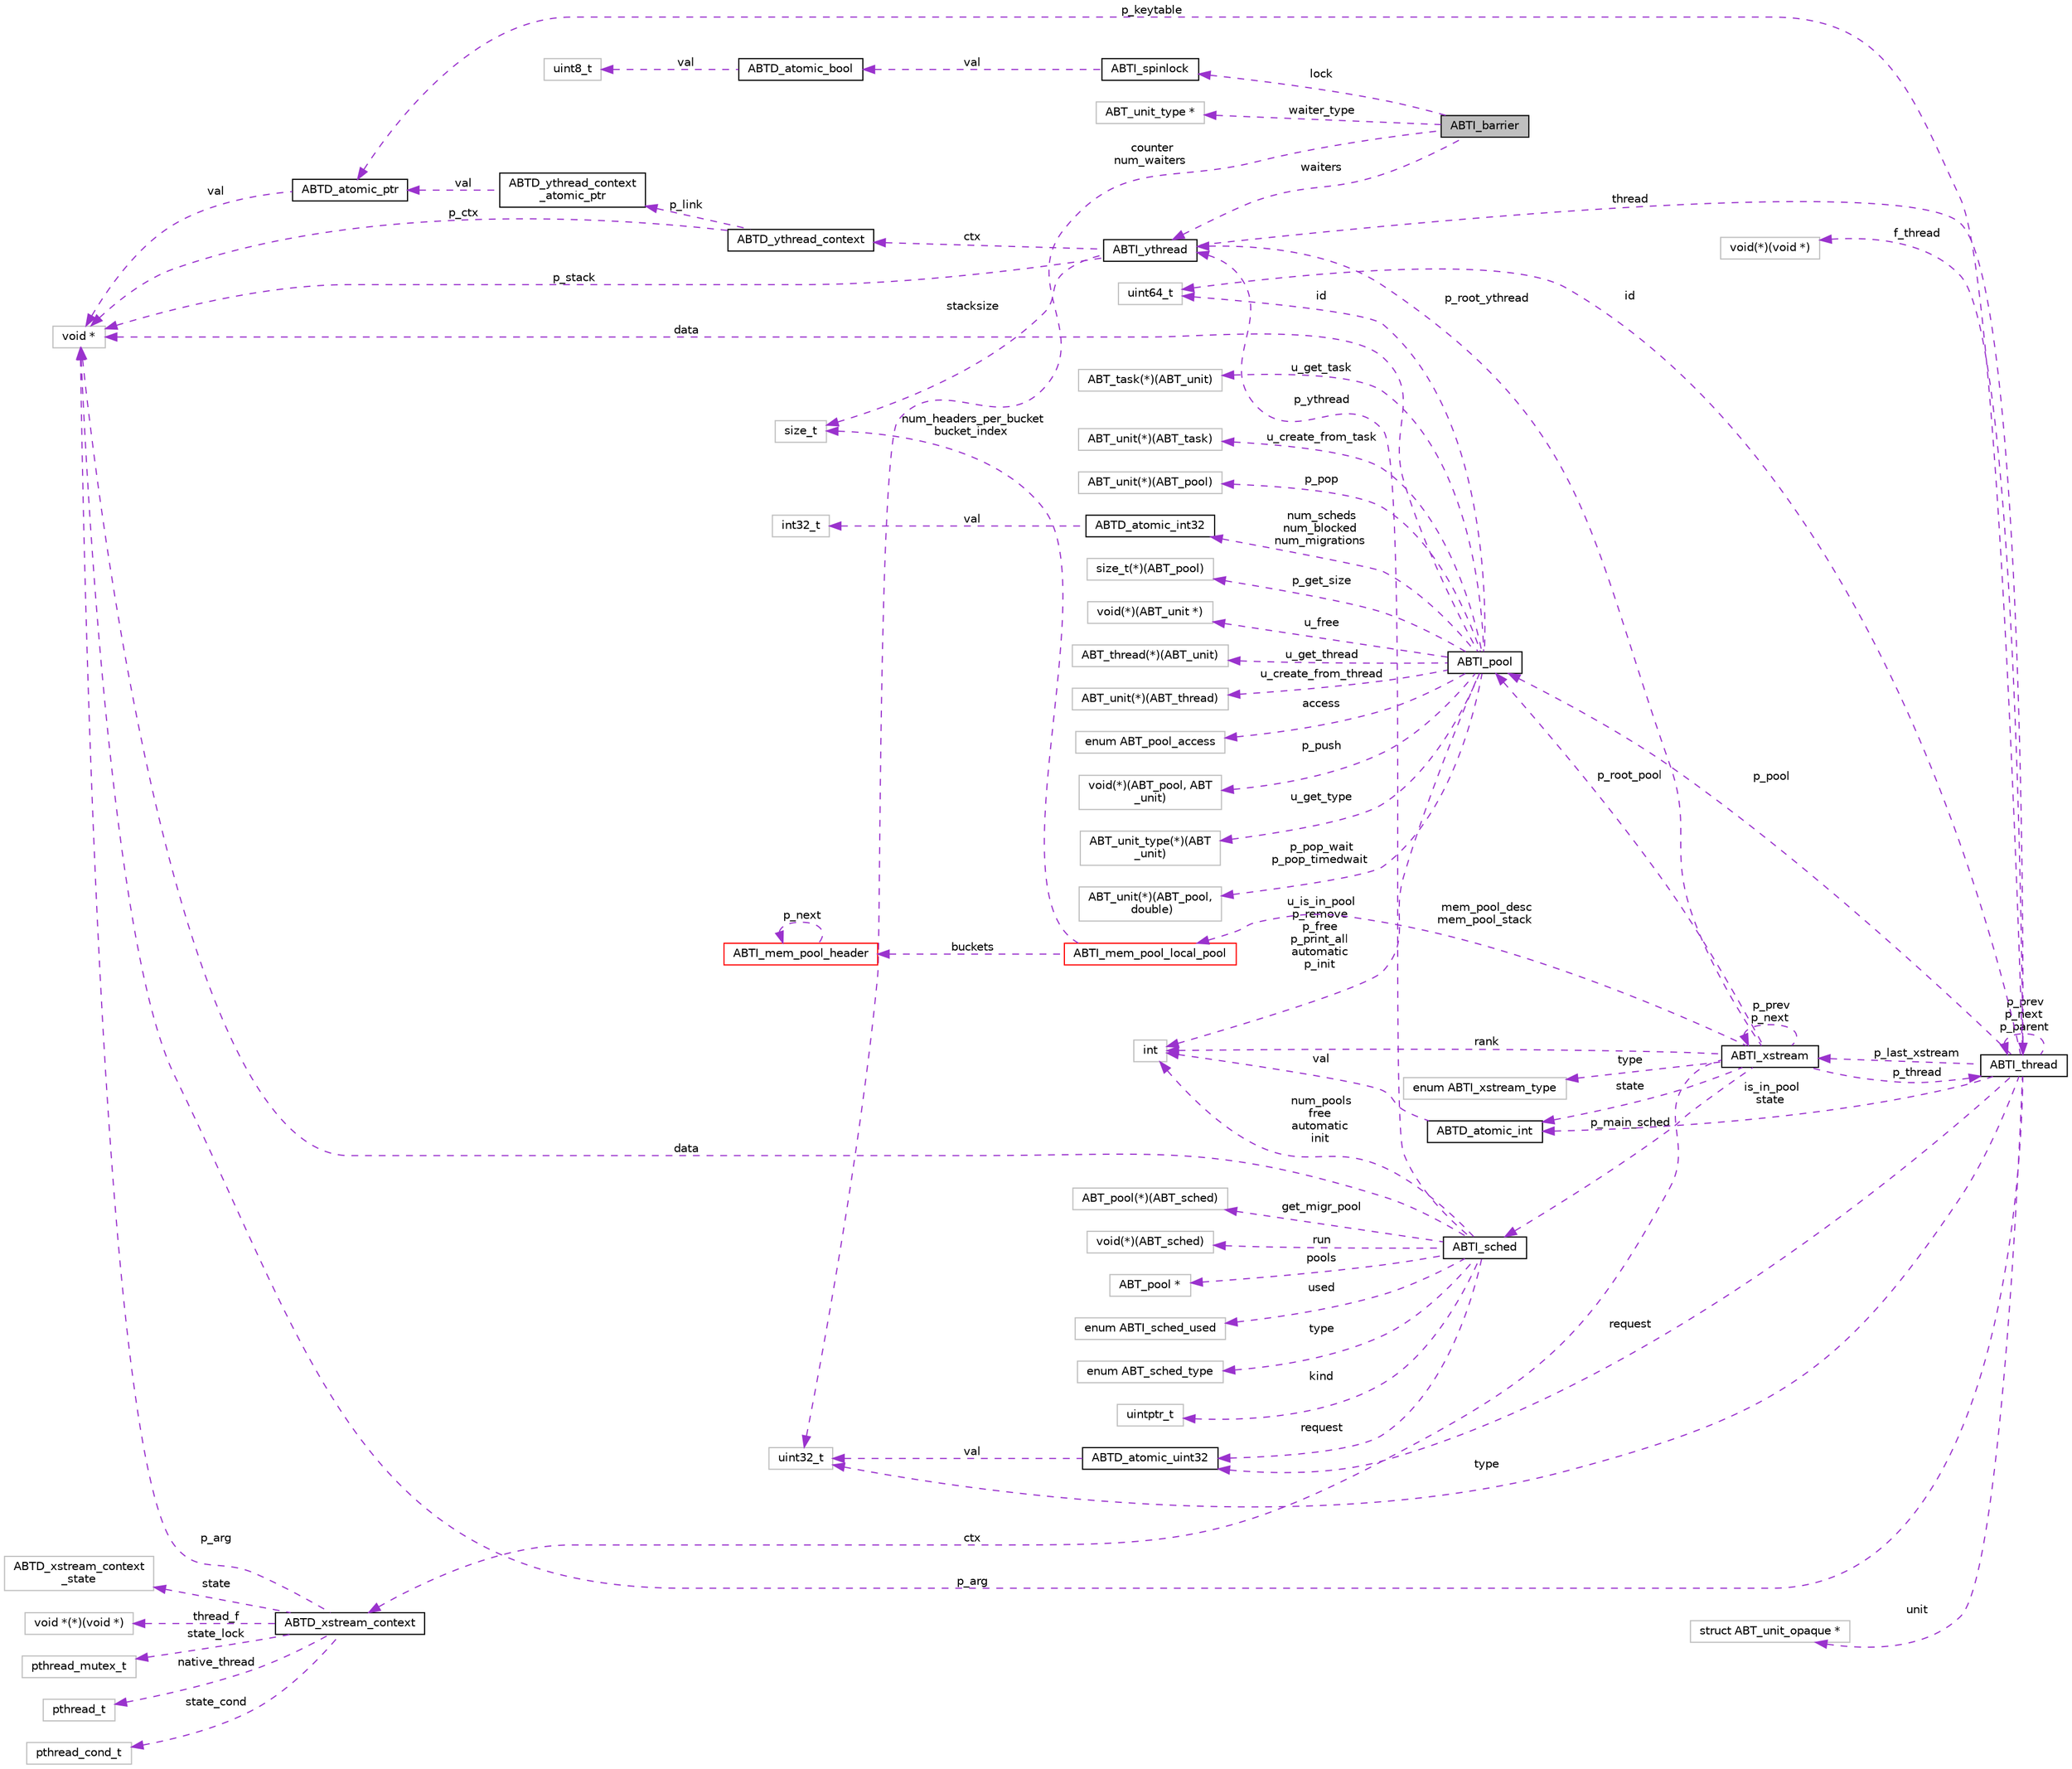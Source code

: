digraph "ABTI_barrier"
{
  edge [fontname="Helvetica",fontsize="10",labelfontname="Helvetica",labelfontsize="10"];
  node [fontname="Helvetica",fontsize="10",shape=record];
  rankdir="LR";
  Node1 [label="ABTI_barrier",height=0.2,width=0.4,color="black", fillcolor="grey75", style="filled" fontcolor="black"];
  Node2 -> Node1 [dir="back",color="darkorchid3",fontsize="10",style="dashed",label=" lock" ,fontname="Helvetica"];
  Node2 [label="ABTI_spinlock",height=0.2,width=0.4,color="black", fillcolor="white", style="filled",URL="$dc/d81/structABTI__spinlock.html"];
  Node3 -> Node2 [dir="back",color="darkorchid3",fontsize="10",style="dashed",label=" val" ,fontname="Helvetica"];
  Node3 [label="ABTD_atomic_bool",height=0.2,width=0.4,color="black", fillcolor="white", style="filled",URL="$df/d2c/structABTD__atomic__bool.html"];
  Node4 -> Node3 [dir="back",color="darkorchid3",fontsize="10",style="dashed",label=" val" ,fontname="Helvetica"];
  Node4 [label="uint8_t",height=0.2,width=0.4,color="grey75", fillcolor="white", style="filled"];
  Node5 -> Node1 [dir="back",color="darkorchid3",fontsize="10",style="dashed",label=" waiter_type" ,fontname="Helvetica"];
  Node5 [label="ABT_unit_type *",height=0.2,width=0.4,color="grey75", fillcolor="white", style="filled"];
  Node6 -> Node1 [dir="back",color="darkorchid3",fontsize="10",style="dashed",label=" waiters" ,fontname="Helvetica"];
  Node6 [label="ABTI_ythread",height=0.2,width=0.4,color="black", fillcolor="white", style="filled",URL="$d5/d5f/structABTI__ythread.html"];
  Node7 -> Node6 [dir="back",color="darkorchid3",fontsize="10",style="dashed",label=" thread" ,fontname="Helvetica"];
  Node7 [label="ABTI_thread",height=0.2,width=0.4,color="black", fillcolor="white", style="filled",URL="$d3/d55/structABTI__thread.html"];
  Node8 -> Node7 [dir="back",color="darkorchid3",fontsize="10",style="dashed",label=" f_thread" ,fontname="Helvetica"];
  Node8 [label="void(*)(void *)",height=0.2,width=0.4,color="grey75", fillcolor="white", style="filled"];
  Node9 -> Node7 [dir="back",color="darkorchid3",fontsize="10",style="dashed",label=" id" ,fontname="Helvetica"];
  Node9 [label="uint64_t",height=0.2,width=0.4,color="grey75", fillcolor="white", style="filled"];
  Node7 -> Node7 [dir="back",color="darkorchid3",fontsize="10",style="dashed",label=" p_prev\np_next\np_parent" ,fontname="Helvetica"];
  Node10 -> Node7 [dir="back",color="darkorchid3",fontsize="10",style="dashed",label=" p_pool" ,fontname="Helvetica"];
  Node10 [label="ABTI_pool",height=0.2,width=0.4,color="black", fillcolor="white", style="filled",URL="$df/d65/structABTI__pool.html"];
  Node11 -> Node10 [dir="back",color="darkorchid3",fontsize="10",style="dashed",label=" p_get_size" ,fontname="Helvetica"];
  Node11 [label="size_t(*)(ABT_pool)",height=0.2,width=0.4,color="grey75", fillcolor="white", style="filled"];
  Node12 -> Node10 [dir="back",color="darkorchid3",fontsize="10",style="dashed",label=" u_free" ,fontname="Helvetica"];
  Node12 [label="void(*)(ABT_unit *)",height=0.2,width=0.4,color="grey75", fillcolor="white", style="filled"];
  Node13 -> Node10 [dir="back",color="darkorchid3",fontsize="10",style="dashed",label=" u_get_thread" ,fontname="Helvetica"];
  Node13 [label="ABT_thread(*)(ABT_unit)",height=0.2,width=0.4,color="grey75", fillcolor="white", style="filled"];
  Node14 -> Node10 [dir="back",color="darkorchid3",fontsize="10",style="dashed",label=" u_create_from_thread" ,fontname="Helvetica"];
  Node14 [label="ABT_unit(*)(ABT_thread)",height=0.2,width=0.4,color="grey75", fillcolor="white", style="filled"];
  Node9 -> Node10 [dir="back",color="darkorchid3",fontsize="10",style="dashed",label=" id" ,fontname="Helvetica"];
  Node15 -> Node10 [dir="back",color="darkorchid3",fontsize="10",style="dashed",label=" access" ,fontname="Helvetica"];
  Node15 [label="enum ABT_pool_access",height=0.2,width=0.4,color="grey75", fillcolor="white", style="filled"];
  Node16 -> Node10 [dir="back",color="darkorchid3",fontsize="10",style="dashed",label=" p_push" ,fontname="Helvetica"];
  Node16 [label="void(*)(ABT_pool, ABT\l_unit)",height=0.2,width=0.4,color="grey75", fillcolor="white", style="filled"];
  Node17 -> Node10 [dir="back",color="darkorchid3",fontsize="10",style="dashed",label=" u_get_type" ,fontname="Helvetica"];
  Node17 [label="ABT_unit_type(*)(ABT\l_unit)",height=0.2,width=0.4,color="grey75", fillcolor="white", style="filled"];
  Node18 -> Node10 [dir="back",color="darkorchid3",fontsize="10",style="dashed",label=" p_pop_wait\np_pop_timedwait" ,fontname="Helvetica"];
  Node18 [label="ABT_unit(*)(ABT_pool,\l double)",height=0.2,width=0.4,color="grey75", fillcolor="white", style="filled"];
  Node19 -> Node10 [dir="back",color="darkorchid3",fontsize="10",style="dashed",label=" u_is_in_pool\np_remove\np_free\np_print_all\nautomatic\np_init" ,fontname="Helvetica"];
  Node19 [label="int",height=0.2,width=0.4,color="grey75", fillcolor="white", style="filled"];
  Node20 -> Node10 [dir="back",color="darkorchid3",fontsize="10",style="dashed",label=" num_scheds\nnum_blocked\nnum_migrations" ,fontname="Helvetica"];
  Node20 [label="ABTD_atomic_int32",height=0.2,width=0.4,color="black", fillcolor="white", style="filled",URL="$db/d9a/structABTD__atomic__int32.html"];
  Node21 -> Node20 [dir="back",color="darkorchid3",fontsize="10",style="dashed",label=" val" ,fontname="Helvetica"];
  Node21 [label="int32_t",height=0.2,width=0.4,color="grey75", fillcolor="white", style="filled"];
  Node22 -> Node10 [dir="back",color="darkorchid3",fontsize="10",style="dashed",label=" u_get_task" ,fontname="Helvetica"];
  Node22 [label="ABT_task(*)(ABT_unit)",height=0.2,width=0.4,color="grey75", fillcolor="white", style="filled"];
  Node23 -> Node10 [dir="back",color="darkorchid3",fontsize="10",style="dashed",label=" u_create_from_task" ,fontname="Helvetica"];
  Node23 [label="ABT_unit(*)(ABT_task)",height=0.2,width=0.4,color="grey75", fillcolor="white", style="filled"];
  Node24 -> Node10 [dir="back",color="darkorchid3",fontsize="10",style="dashed",label=" p_pop" ,fontname="Helvetica"];
  Node24 [label="ABT_unit(*)(ABT_pool)",height=0.2,width=0.4,color="grey75", fillcolor="white", style="filled"];
  Node25 -> Node10 [dir="back",color="darkorchid3",fontsize="10",style="dashed",label=" data" ,fontname="Helvetica"];
  Node25 [label="void *",height=0.2,width=0.4,color="grey75", fillcolor="white", style="filled"];
  Node26 -> Node7 [dir="back",color="darkorchid3",fontsize="10",style="dashed",label=" p_last_xstream" ,fontname="Helvetica"];
  Node26 [label="ABTI_xstream",height=0.2,width=0.4,color="black", fillcolor="white", style="filled",URL="$dc/d3f/structABTI__xstream.html"];
  Node27 -> Node26 [dir="back",color="darkorchid3",fontsize="10",style="dashed",label=" ctx" ,fontname="Helvetica"];
  Node27 [label="ABTD_xstream_context",height=0.2,width=0.4,color="black", fillcolor="white", style="filled",URL="$df/dec/structABTD__xstream__context.html"];
  Node28 -> Node27 [dir="back",color="darkorchid3",fontsize="10",style="dashed",label=" state" ,fontname="Helvetica"];
  Node28 [label="ABTD_xstream_context\l_state",height=0.2,width=0.4,color="grey75", fillcolor="white", style="filled"];
  Node29 -> Node27 [dir="back",color="darkorchid3",fontsize="10",style="dashed",label=" thread_f" ,fontname="Helvetica"];
  Node29 [label="void *(*)(void *)",height=0.2,width=0.4,color="grey75", fillcolor="white", style="filled"];
  Node30 -> Node27 [dir="back",color="darkorchid3",fontsize="10",style="dashed",label=" state_lock" ,fontname="Helvetica"];
  Node30 [label="pthread_mutex_t",height=0.2,width=0.4,color="grey75", fillcolor="white", style="filled"];
  Node31 -> Node27 [dir="back",color="darkorchid3",fontsize="10",style="dashed",label=" native_thread" ,fontname="Helvetica"];
  Node31 [label="pthread_t",height=0.2,width=0.4,color="grey75", fillcolor="white", style="filled"];
  Node32 -> Node27 [dir="back",color="darkorchid3",fontsize="10",style="dashed",label=" state_cond" ,fontname="Helvetica"];
  Node32 [label="pthread_cond_t",height=0.2,width=0.4,color="grey75", fillcolor="white", style="filled"];
  Node25 -> Node27 [dir="back",color="darkorchid3",fontsize="10",style="dashed",label=" p_arg" ,fontname="Helvetica"];
  Node7 -> Node26 [dir="back",color="darkorchid3",fontsize="10",style="dashed",label=" p_thread" ,fontname="Helvetica"];
  Node33 -> Node26 [dir="back",color="darkorchid3",fontsize="10",style="dashed",label=" p_main_sched" ,fontname="Helvetica"];
  Node33 [label="ABTI_sched",height=0.2,width=0.4,color="black", fillcolor="white", style="filled",URL="$d0/dd5/structABTI__sched.html"];
  Node34 -> Node33 [dir="back",color="darkorchid3",fontsize="10",style="dashed",label=" get_migr_pool" ,fontname="Helvetica"];
  Node34 [label="ABT_pool(*)(ABT_sched)",height=0.2,width=0.4,color="grey75", fillcolor="white", style="filled"];
  Node6 -> Node33 [dir="back",color="darkorchid3",fontsize="10",style="dashed",label=" p_ythread" ,fontname="Helvetica"];
  Node19 -> Node33 [dir="back",color="darkorchid3",fontsize="10",style="dashed",label=" num_pools\nfree\nautomatic\ninit" ,fontname="Helvetica"];
  Node35 -> Node33 [dir="back",color="darkorchid3",fontsize="10",style="dashed",label=" run" ,fontname="Helvetica"];
  Node35 [label="void(*)(ABT_sched)",height=0.2,width=0.4,color="grey75", fillcolor="white", style="filled"];
  Node36 -> Node33 [dir="back",color="darkorchid3",fontsize="10",style="dashed",label=" pools" ,fontname="Helvetica"];
  Node36 [label="ABT_pool *",height=0.2,width=0.4,color="grey75", fillcolor="white", style="filled"];
  Node37 -> Node33 [dir="back",color="darkorchid3",fontsize="10",style="dashed",label=" request" ,fontname="Helvetica"];
  Node37 [label="ABTD_atomic_uint32",height=0.2,width=0.4,color="black", fillcolor="white", style="filled",URL="$db/df7/structABTD__atomic__uint32.html"];
  Node38 -> Node37 [dir="back",color="darkorchid3",fontsize="10",style="dashed",label=" val" ,fontname="Helvetica"];
  Node38 [label="uint32_t",height=0.2,width=0.4,color="grey75", fillcolor="white", style="filled"];
  Node39 -> Node33 [dir="back",color="darkorchid3",fontsize="10",style="dashed",label=" used" ,fontname="Helvetica"];
  Node39 [label="enum ABTI_sched_used",height=0.2,width=0.4,color="grey75", fillcolor="white", style="filled"];
  Node25 -> Node33 [dir="back",color="darkorchid3",fontsize="10",style="dashed",label=" data" ,fontname="Helvetica"];
  Node40 -> Node33 [dir="back",color="darkorchid3",fontsize="10",style="dashed",label=" type" ,fontname="Helvetica"];
  Node40 [label="enum ABT_sched_type",height=0.2,width=0.4,color="grey75", fillcolor="white", style="filled"];
  Node41 -> Node33 [dir="back",color="darkorchid3",fontsize="10",style="dashed",label=" kind" ,fontname="Helvetica"];
  Node41 [label="uintptr_t",height=0.2,width=0.4,color="grey75", fillcolor="white", style="filled"];
  Node6 -> Node26 [dir="back",color="darkorchid3",fontsize="10",style="dashed",label=" p_root_ythread" ,fontname="Helvetica"];
  Node10 -> Node26 [dir="back",color="darkorchid3",fontsize="10",style="dashed",label=" p_root_pool" ,fontname="Helvetica"];
  Node42 -> Node26 [dir="back",color="darkorchid3",fontsize="10",style="dashed",label=" type" ,fontname="Helvetica"];
  Node42 [label="enum ABTI_xstream_type",height=0.2,width=0.4,color="grey75", fillcolor="white", style="filled"];
  Node26 -> Node26 [dir="back",color="darkorchid3",fontsize="10",style="dashed",label=" p_prev\np_next" ,fontname="Helvetica"];
  Node43 -> Node26 [dir="back",color="darkorchid3",fontsize="10",style="dashed",label=" state" ,fontname="Helvetica"];
  Node43 [label="ABTD_atomic_int",height=0.2,width=0.4,color="black", fillcolor="white", style="filled",URL="$d5/df5/structABTD__atomic__int.html"];
  Node19 -> Node43 [dir="back",color="darkorchid3",fontsize="10",style="dashed",label=" val" ,fontname="Helvetica"];
  Node19 -> Node26 [dir="back",color="darkorchid3",fontsize="10",style="dashed",label=" rank" ,fontname="Helvetica"];
  Node44 -> Node26 [dir="back",color="darkorchid3",fontsize="10",style="dashed",label=" mem_pool_desc\nmem_pool_stack" ,fontname="Helvetica"];
  Node44 [label="ABTI_mem_pool_local_pool",height=0.2,width=0.4,color="red", fillcolor="white", style="filled",URL="$d6/d69/structABTI__mem__pool__local__pool.html"];
  Node45 -> Node44 [dir="back",color="darkorchid3",fontsize="10",style="dashed",label=" num_headers_per_bucket\nbucket_index" ,fontname="Helvetica"];
  Node45 [label="size_t",height=0.2,width=0.4,color="grey75", fillcolor="white", style="filled"];
  Node46 -> Node44 [dir="back",color="darkorchid3",fontsize="10",style="dashed",label=" buckets" ,fontname="Helvetica"];
  Node46 [label="ABTI_mem_pool_header",height=0.2,width=0.4,color="red", fillcolor="white", style="filled",URL="$de/d24/structABTI__mem__pool__header.html"];
  Node46 -> Node46 [dir="back",color="darkorchid3",fontsize="10",style="dashed",label=" p_next" ,fontname="Helvetica"];
  Node38 -> Node7 [dir="back",color="darkorchid3",fontsize="10",style="dashed",label=" type" ,fontname="Helvetica"];
  Node43 -> Node7 [dir="back",color="darkorchid3",fontsize="10",style="dashed",label=" is_in_pool\nstate" ,fontname="Helvetica"];
  Node47 -> Node7 [dir="back",color="darkorchid3",fontsize="10",style="dashed",label=" p_keytable" ,fontname="Helvetica"];
  Node47 [label="ABTD_atomic_ptr",height=0.2,width=0.4,color="black", fillcolor="white", style="filled",URL="$df/d5b/structABTD__atomic__ptr.html"];
  Node25 -> Node47 [dir="back",color="darkorchid3",fontsize="10",style="dashed",label=" val" ,fontname="Helvetica"];
  Node37 -> Node7 [dir="back",color="darkorchid3",fontsize="10",style="dashed",label=" request" ,fontname="Helvetica"];
  Node25 -> Node7 [dir="back",color="darkorchid3",fontsize="10",style="dashed",label=" p_arg" ,fontname="Helvetica"];
  Node48 -> Node7 [dir="back",color="darkorchid3",fontsize="10",style="dashed",label=" unit" ,fontname="Helvetica"];
  Node48 [label="struct ABT_unit_opaque *",height=0.2,width=0.4,color="grey75", fillcolor="white", style="filled"];
  Node45 -> Node6 [dir="back",color="darkorchid3",fontsize="10",style="dashed",label=" stacksize" ,fontname="Helvetica"];
  Node49 -> Node6 [dir="back",color="darkorchid3",fontsize="10",style="dashed",label=" ctx" ,fontname="Helvetica"];
  Node49 [label="ABTD_ythread_context",height=0.2,width=0.4,color="black", fillcolor="white", style="filled",URL="$d8/df3/structABTD__ythread__context.html"];
  Node50 -> Node49 [dir="back",color="darkorchid3",fontsize="10",style="dashed",label=" p_link" ,fontname="Helvetica"];
  Node50 [label="ABTD_ythread_context\l_atomic_ptr",height=0.2,width=0.4,color="black", fillcolor="white", style="filled",URL="$d6/dfc/structABTD__ythread__context__atomic__ptr.html"];
  Node47 -> Node50 [dir="back",color="darkorchid3",fontsize="10",style="dashed",label=" val" ,fontname="Helvetica"];
  Node25 -> Node49 [dir="back",color="darkorchid3",fontsize="10",style="dashed",label=" p_ctx" ,fontname="Helvetica"];
  Node25 -> Node6 [dir="back",color="darkorchid3",fontsize="10",style="dashed",label=" p_stack" ,fontname="Helvetica"];
  Node38 -> Node1 [dir="back",color="darkorchid3",fontsize="10",style="dashed",label=" counter\nnum_waiters" ,fontname="Helvetica"];
}
